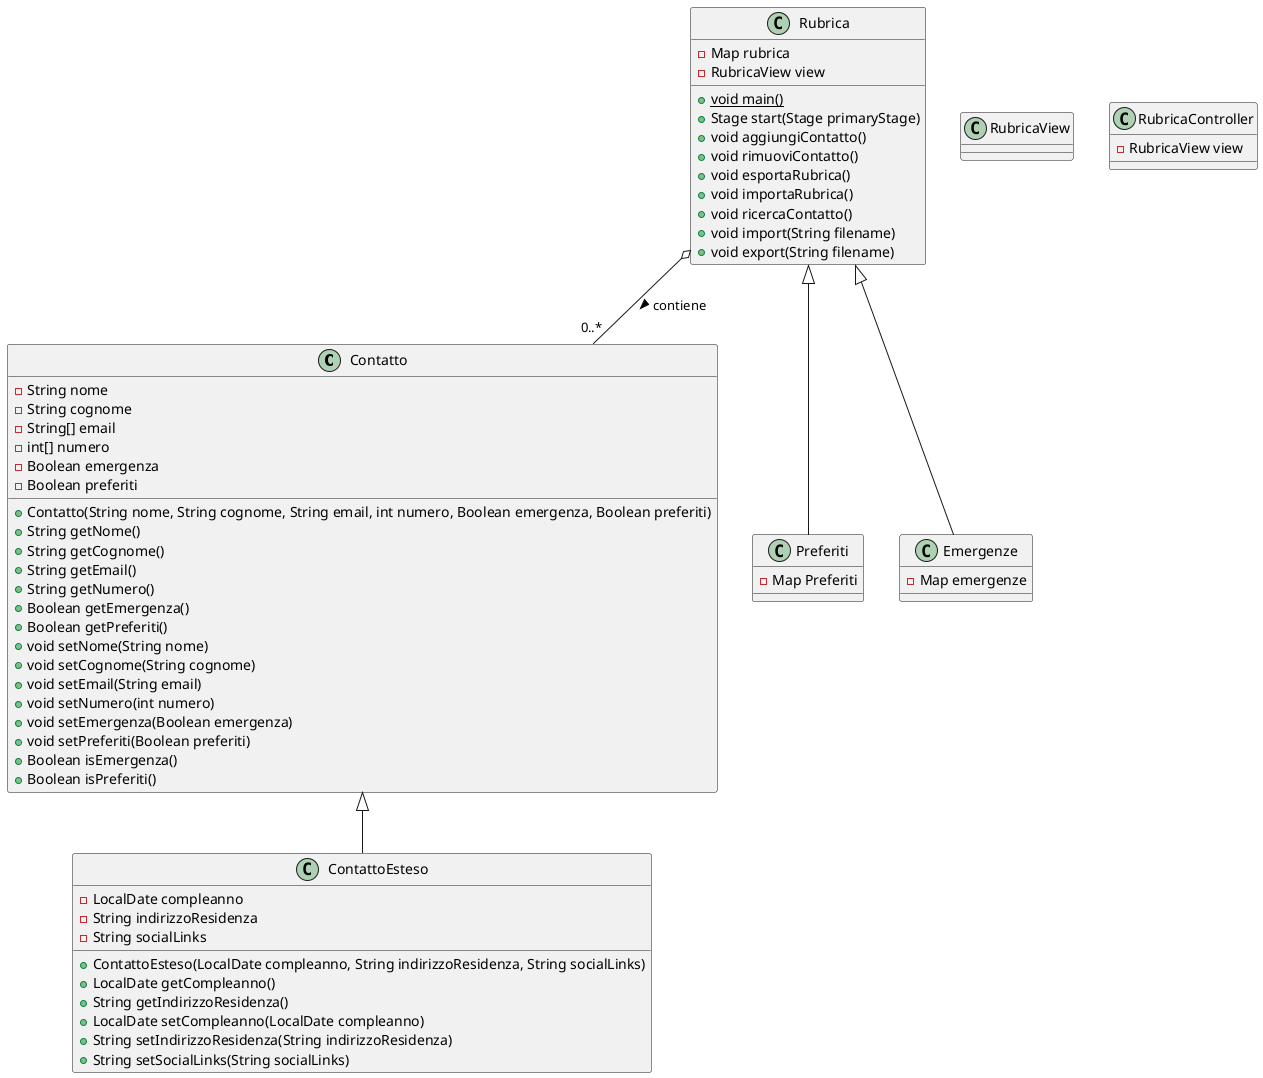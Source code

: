 @startuml
class Contatto {
  - String nome
  - String cognome
  - String[] email
  - int[] numero
  - Boolean emergenza
  - Boolean preferiti
  + Contatto(String nome, String cognome, String email, int numero, Boolean emergenza, Boolean preferiti)
  + String getNome()
  + String getCognome()
  + String getEmail()
  + String getNumero()
  + Boolean getEmergenza()
  + Boolean getPreferiti()
  + void setNome(String nome)
  + void setCognome(String cognome)
  + void setEmail(String email)
  + void setNumero(int numero)
  + void setEmergenza(Boolean emergenza)
  + void setPreferiti(Boolean preferiti)
  + Boolean isEmergenza()
  + Boolean isPreferiti()

}
class ContattoEsteso {
  - LocalDate compleanno
  - String indirizzoResidenza
  - String socialLinks
  + ContattoEsteso(LocalDate compleanno, String indirizzoResidenza, String socialLinks)
  + LocalDate getCompleanno()
  + String getIndirizzoResidenza()
  + LocalDate setCompleanno(LocalDate compleanno)
  + String setIndirizzoResidenza(String indirizzoResidenza)
  + String setSocialLinks(String socialLinks)
}
class Rubrica {
  - Map rubrica
  - RubricaView view
  + void {static} main()
  + Stage start(Stage primaryStage)
  + void aggiungiContatto()
  + void rimuoviContatto()
  + void esportaRubrica()
  + void importaRubrica()
  + void ricercaContatto()
  + void import(String filename)
  + void export(String filename)
}

class Preferiti {
  - Map Preferiti
}
class Emergenze {
  - Map emergenze
}

class RubricaView
class RubricaController{
  - RubricaView view
}

Contatto <|-- ContattoEsteso
Rubrica <|-- Preferiti
Rubrica <|-- Emergenze
Rubrica o-- "0..*" Contatto : contiene >
@enduml